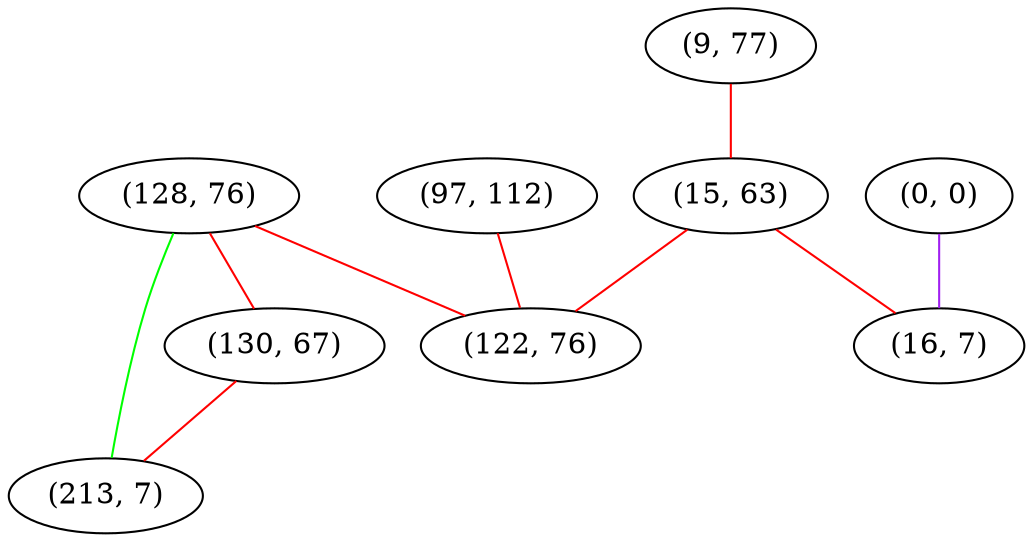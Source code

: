 graph "" {
"(9, 77)";
"(0, 0)";
"(97, 112)";
"(15, 63)";
"(128, 76)";
"(130, 67)";
"(213, 7)";
"(122, 76)";
"(16, 7)";
"(9, 77)" -- "(15, 63)"  [color=red, key=0, weight=1];
"(0, 0)" -- "(16, 7)"  [color=purple, key=0, weight=4];
"(97, 112)" -- "(122, 76)"  [color=red, key=0, weight=1];
"(15, 63)" -- "(122, 76)"  [color=red, key=0, weight=1];
"(15, 63)" -- "(16, 7)"  [color=red, key=0, weight=1];
"(128, 76)" -- "(213, 7)"  [color=green, key=0, weight=2];
"(128, 76)" -- "(130, 67)"  [color=red, key=0, weight=1];
"(128, 76)" -- "(122, 76)"  [color=red, key=0, weight=1];
"(130, 67)" -- "(213, 7)"  [color=red, key=0, weight=1];
}
